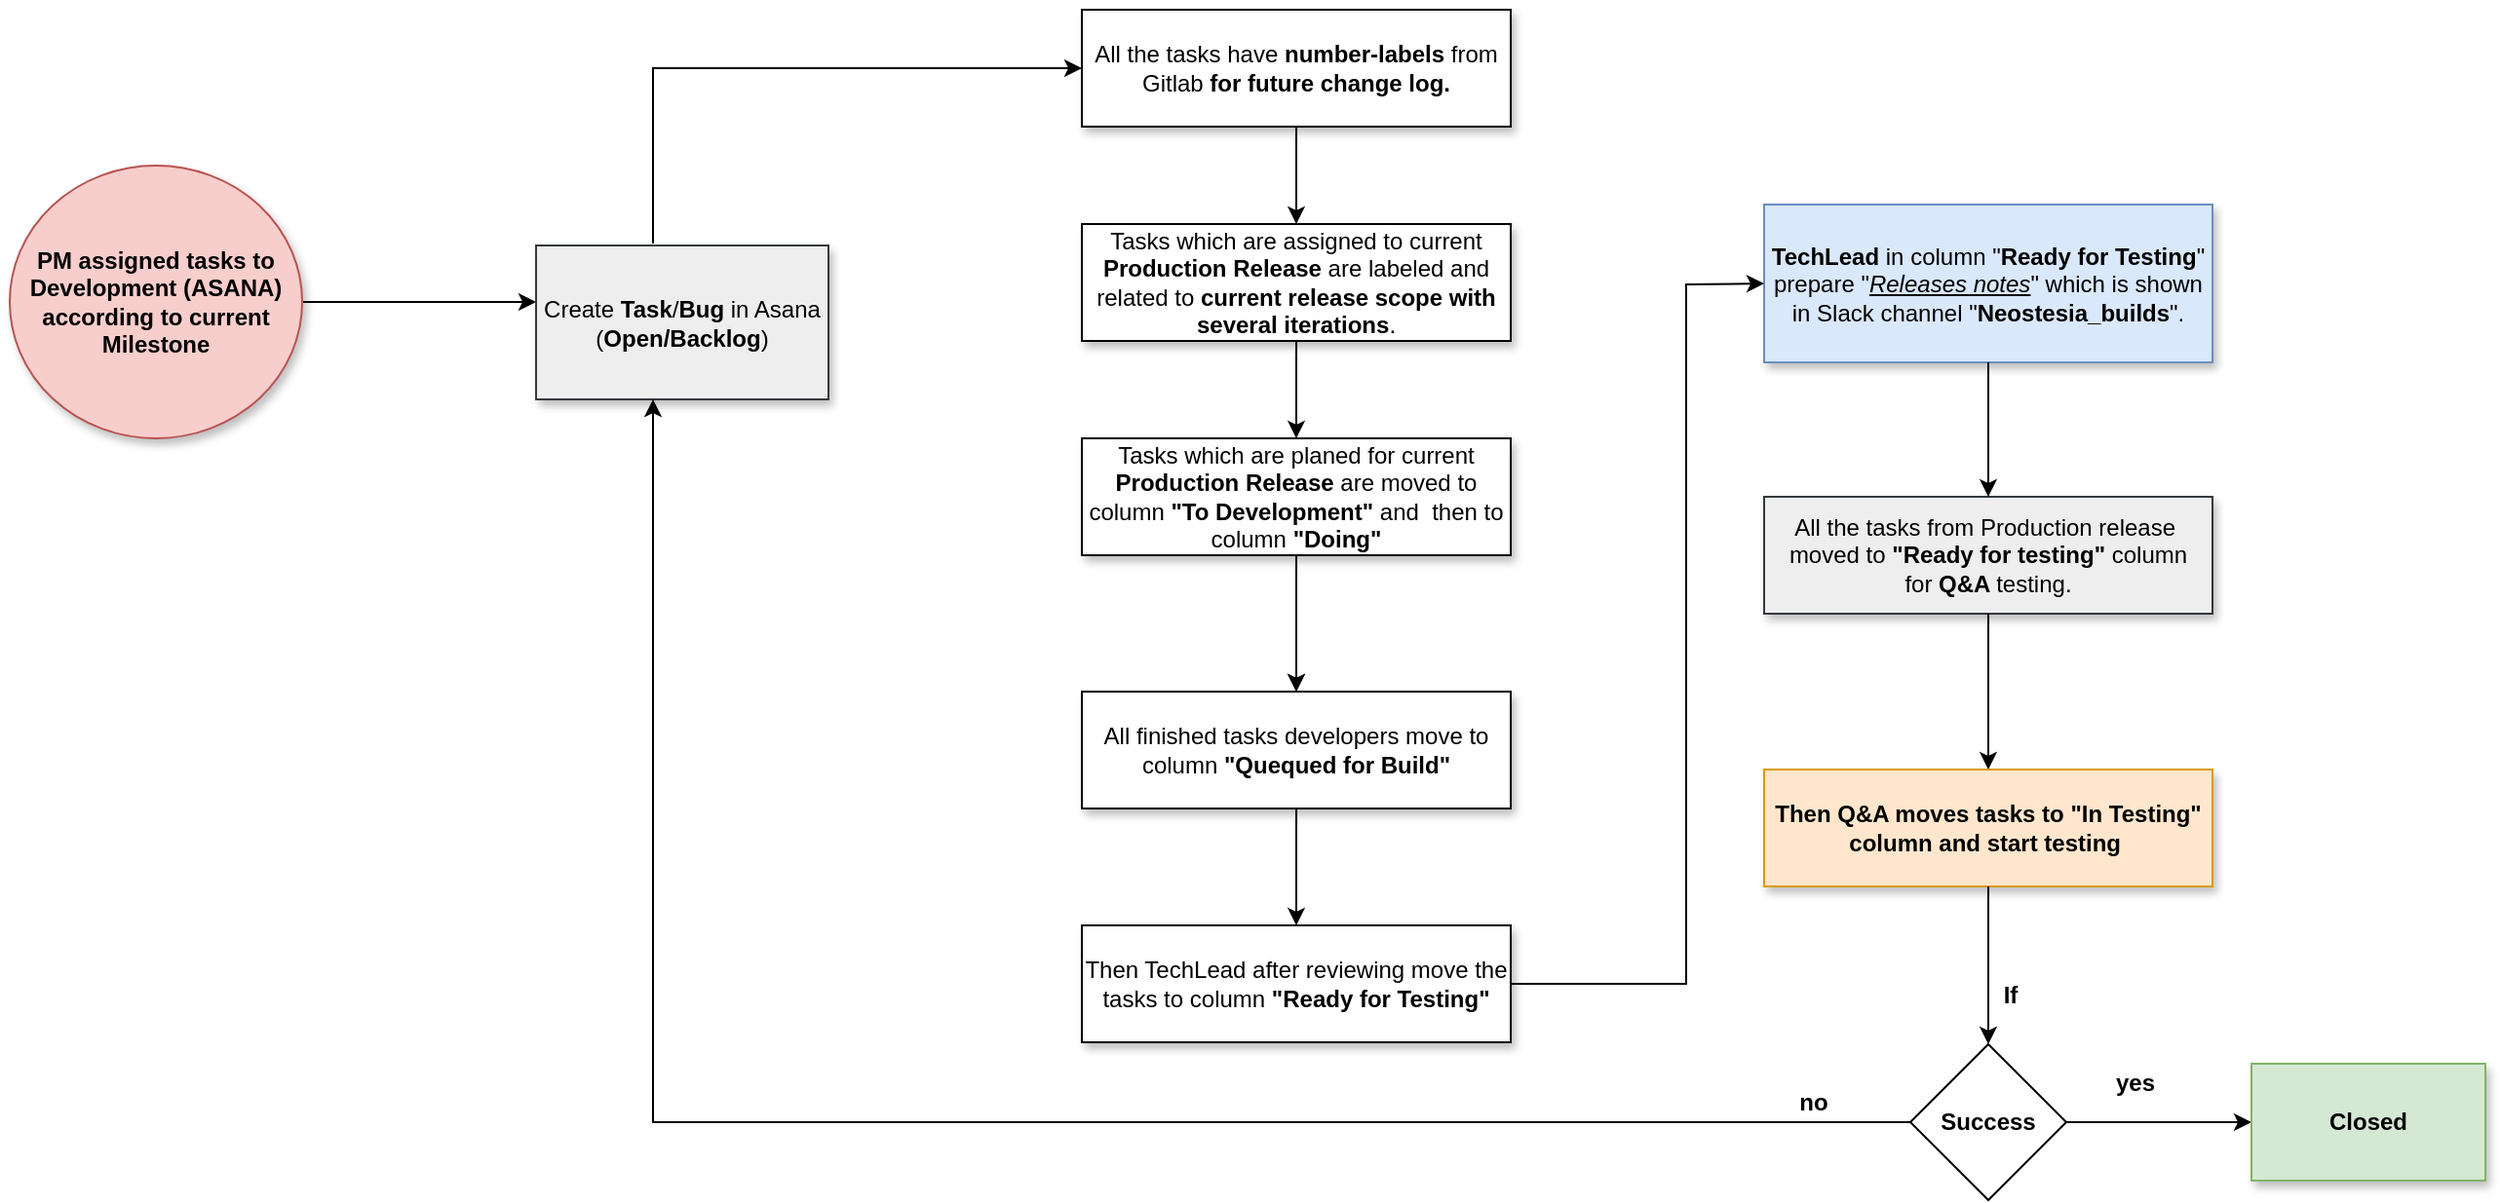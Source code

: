 <mxfile version="21.6.9" type="github">
  <diagram id="6IpWRTOvNhz4fQDFHxwE" name="Page-1">
    <mxGraphModel dx="1048" dy="595" grid="1" gridSize="10" guides="0" tooltips="1" connect="1" arrows="1" fold="1" page="1" pageScale="1" pageWidth="850" pageHeight="1100" math="0" shadow="0">
      <root>
        <mxCell id="0" />
        <mxCell id="1" parent="0" />
        <mxCell id="fXu-zx2hqorw0dzWZYp2-54" value="&lt;br&gt;" style="endArrow=classic;html=1;rounded=0;entryX=0;entryY=0.5;entryDx=0;entryDy=0;exitX=1;exitY=0.5;exitDx=0;exitDy=0;startArrow=none;" parent="1" edge="1">
          <mxGeometry width="50" height="50" relative="1" as="geometry">
            <mxPoint x="890.0" y="590" as="sourcePoint" />
            <mxPoint x="1010" y="590" as="targetPoint" />
          </mxGeometry>
        </mxCell>
        <mxCell id="fXu-zx2hqorw0dzWZYp2-78" value="&lt;b&gt;PM assigned tasks to Development (ASANA) according to current Milestone&lt;/b&gt;" style="ellipse;whiteSpace=wrap;html=1;fillColor=#f8cecc;strokeColor=#b85450;shadow=1;" parent="1" vertex="1">
          <mxGeometry x="740" y="520" width="150" height="140" as="geometry" />
        </mxCell>
        <mxCell id="fXu-zx2hqorw0dzWZYp2-85" value="Create &lt;b&gt;Task&lt;/b&gt;/&lt;b&gt;Bug &lt;/b&gt;in Asana (&lt;b&gt;Open/Backlog&lt;/b&gt;)" style="rounded=0;whiteSpace=wrap;html=1;fillColor=#eeeeee;strokeColor=#36393d;shadow=1;" parent="1" vertex="1">
          <mxGeometry x="1010" y="561" width="150" height="79" as="geometry" />
        </mxCell>
        <mxCell id="fXu-zx2hqorw0dzWZYp2-95" value="&lt;b&gt;TechLead &lt;/b&gt;in column &quot;&lt;b&gt;Ready for Testing&lt;/b&gt;&quot; prepare &quot;&lt;i&gt;&lt;u&gt;Releases notes&lt;/u&gt;&lt;/i&gt;&quot; which is shown in Slack channel &quot;&lt;b&gt;Neostesia_builds&lt;/b&gt;&quot;." style="rounded=0;whiteSpace=wrap;html=1;fillColor=#dae8fc;strokeColor=#6c8ebf;shadow=1;" parent="1" vertex="1">
          <mxGeometry x="1640" y="540" width="230" height="81" as="geometry" />
        </mxCell>
        <mxCell id="fXu-zx2hqorw0dzWZYp2-99" value="All the tasks from Production release&amp;nbsp; moved to&lt;b&gt; &quot;Ready for testing&quot;&lt;/b&gt;&amp;nbsp;column for&amp;nbsp;&lt;b&gt;Q&amp;amp;A &lt;/b&gt;testing." style="rounded=0;whiteSpace=wrap;html=1;fillColor=#eeeeee;strokeColor=#36393d;shadow=1;" parent="1" vertex="1">
          <mxGeometry x="1640" y="690" width="230" height="60" as="geometry" />
        </mxCell>
        <mxCell id="fXu-zx2hqorw0dzWZYp2-103" value="" style="endArrow=classic;html=1;rounded=0;exitX=0.5;exitY=1;exitDx=0;exitDy=0;entryX=0.5;entryY=0;entryDx=0;entryDy=0;" parent="1" source="fXu-zx2hqorw0dzWZYp2-95" target="fXu-zx2hqorw0dzWZYp2-99" edge="1">
          <mxGeometry width="50" height="50" relative="1" as="geometry">
            <mxPoint x="1750" y="620" as="sourcePoint" />
            <mxPoint x="1750" y="690" as="targetPoint" />
          </mxGeometry>
        </mxCell>
        <mxCell id="fXu-zx2hqorw0dzWZYp2-105" value="&lt;b&gt;Success&lt;/b&gt;" style="rhombus;whiteSpace=wrap;html=1;" parent="1" vertex="1">
          <mxGeometry x="1715" y="971" width="80" height="80" as="geometry" />
        </mxCell>
        <mxCell id="fXu-zx2hqorw0dzWZYp2-106" value="" style="endArrow=classic;html=1;rounded=0;exitX=0.5;exitY=1;exitDx=0;exitDy=0;" parent="1" source="fXu-zx2hqorw0dzWZYp2-99" edge="1">
          <mxGeometry width="50" height="50" relative="1" as="geometry">
            <mxPoint x="1390" y="711" as="sourcePoint" />
            <mxPoint x="1755" y="830" as="targetPoint" />
          </mxGeometry>
        </mxCell>
        <mxCell id="fXu-zx2hqorw0dzWZYp2-108" value="&lt;b&gt;If&lt;/b&gt;" style="text;html=1;align=center;verticalAlign=middle;resizable=0;points=[];autosize=1;strokeColor=none;fillColor=none;" parent="1" vertex="1">
          <mxGeometry x="1756" y="936" width="20" height="20" as="geometry" />
        </mxCell>
        <mxCell id="fXu-zx2hqorw0dzWZYp2-109" value="" style="endArrow=classic;html=1;rounded=0;exitX=1;exitY=0.5;exitDx=0;exitDy=0;" parent="1" source="fXu-zx2hqorw0dzWZYp2-105" target="fXu-zx2hqorw0dzWZYp2-110" edge="1">
          <mxGeometry width="50" height="50" relative="1" as="geometry">
            <mxPoint x="1390" y="711" as="sourcePoint" />
            <mxPoint x="1890" y="1011" as="targetPoint" />
          </mxGeometry>
        </mxCell>
        <mxCell id="fXu-zx2hqorw0dzWZYp2-110" value="&lt;b&gt;Closed&lt;/b&gt;" style="rounded=0;whiteSpace=wrap;html=1;fillColor=#d5e8d4;strokeColor=#82b366;shadow=1;" parent="1" vertex="1">
          <mxGeometry x="1890" y="981" width="120" height="60" as="geometry" />
        </mxCell>
        <mxCell id="fXu-zx2hqorw0dzWZYp2-111" value="&lt;b&gt;yes&lt;/b&gt;" style="text;html=1;align=center;verticalAlign=middle;resizable=0;points=[];autosize=1;strokeColor=none;fillColor=none;" parent="1" vertex="1">
          <mxGeometry x="1810" y="981" width="40" height="20" as="geometry" />
        </mxCell>
        <mxCell id="fXu-zx2hqorw0dzWZYp2-112" value="" style="endArrow=classic;html=1;rounded=0;exitX=0;exitY=0.5;exitDx=0;exitDy=0;" parent="1" source="fXu-zx2hqorw0dzWZYp2-105" edge="1">
          <mxGeometry width="50" height="50" relative="1" as="geometry">
            <mxPoint x="1410" y="711" as="sourcePoint" />
            <mxPoint x="1070" y="640" as="targetPoint" />
            <Array as="points">
              <mxPoint x="1070" y="1011" />
            </Array>
          </mxGeometry>
        </mxCell>
        <mxCell id="fXu-zx2hqorw0dzWZYp2-113" value="&lt;b&gt;no&lt;/b&gt;" style="text;html=1;align=center;verticalAlign=middle;resizable=0;points=[];autosize=1;strokeColor=none;fillColor=none;" parent="1" vertex="1">
          <mxGeometry x="1650" y="991" width="30" height="20" as="geometry" />
        </mxCell>
        <mxCell id="dabtLC075DSBV3i54uBR-6" value="&lt;b&gt;Then Q&amp;amp;A moves tasks to &quot;In Testing&quot; column and start testing&amp;nbsp;&lt;/b&gt;" style="rounded=0;whiteSpace=wrap;html=1;fillColor=#ffe6cc;strokeColor=#d79b00;shadow=1;" parent="1" vertex="1">
          <mxGeometry x="1640" y="830" width="230" height="60" as="geometry" />
        </mxCell>
        <mxCell id="dabtLC075DSBV3i54uBR-7" value="" style="endArrow=classic;html=1;rounded=0;exitX=0.5;exitY=1;exitDx=0;exitDy=0;" parent="1" source="dabtLC075DSBV3i54uBR-6" target="fXu-zx2hqorw0dzWZYp2-105" edge="1">
          <mxGeometry width="50" height="50" relative="1" as="geometry">
            <mxPoint x="2010" y="860" as="sourcePoint" />
            <mxPoint x="2060" y="810" as="targetPoint" />
          </mxGeometry>
        </mxCell>
        <mxCell id="fvH_zeYFrna17FUwJxqy-1" value="" style="endArrow=classic;html=1;rounded=0;entryX=0;entryY=0.5;entryDx=0;entryDy=0;" parent="1" target="fvH_zeYFrna17FUwJxqy-3" edge="1">
          <mxGeometry width="50" height="50" relative="1" as="geometry">
            <mxPoint x="1070" y="560" as="sourcePoint" />
            <mxPoint x="1250" y="470" as="targetPoint" />
            <Array as="points">
              <mxPoint x="1070" y="470" />
            </Array>
          </mxGeometry>
        </mxCell>
        <mxCell id="fvH_zeYFrna17FUwJxqy-2" value="Tasks which are assigned to current &lt;b&gt;Production Release&lt;/b&gt; are labeled and related to&amp;nbsp;&lt;b&gt;current release scope with several iterations&lt;/b&gt;." style="rounded=0;whiteSpace=wrap;html=1;shadow=1;" parent="1" vertex="1">
          <mxGeometry x="1290" y="550" width="220" height="60" as="geometry" />
        </mxCell>
        <mxCell id="fvH_zeYFrna17FUwJxqy-3" value="All the tasks have &lt;b&gt;number-labels&lt;/b&gt; from Gitlab&lt;b&gt; for future change log.&lt;/b&gt;" style="rounded=0;whiteSpace=wrap;html=1;shadow=1;" parent="1" vertex="1">
          <mxGeometry x="1290" y="440" width="220" height="60" as="geometry" />
        </mxCell>
        <mxCell id="fvH_zeYFrna17FUwJxqy-4" value="" style="endArrow=classic;html=1;rounded=0;exitX=0.5;exitY=1;exitDx=0;exitDy=0;entryX=0.5;entryY=0;entryDx=0;entryDy=0;" parent="1" source="fvH_zeYFrna17FUwJxqy-3" target="fvH_zeYFrna17FUwJxqy-2" edge="1">
          <mxGeometry width="50" height="50" relative="1" as="geometry">
            <mxPoint x="1490" y="590" as="sourcePoint" />
            <mxPoint x="1540" y="540" as="targetPoint" />
          </mxGeometry>
        </mxCell>
        <mxCell id="4T8iNOgLFG1gEuXhhGpZ-2" value="" style="edgeStyle=orthogonalEdgeStyle;rounded=0;orthogonalLoop=1;jettySize=auto;html=1;" edge="1" parent="1" source="fvH_zeYFrna17FUwJxqy-5" target="4T8iNOgLFG1gEuXhhGpZ-1">
          <mxGeometry relative="1" as="geometry" />
        </mxCell>
        <mxCell id="fvH_zeYFrna17FUwJxqy-5" value="Tasks which are planed for current &lt;b&gt;Production Release&lt;/b&gt; are moved to column&lt;b&gt; &quot;To Development&quot; &lt;/b&gt;and&amp;nbsp; then to column&lt;b&gt; &quot;Doing&quot;&lt;/b&gt;" style="rounded=0;whiteSpace=wrap;html=1;shadow=1;" parent="1" vertex="1">
          <mxGeometry x="1290" y="660" width="220" height="60" as="geometry" />
        </mxCell>
        <mxCell id="fvH_zeYFrna17FUwJxqy-6" value="" style="endArrow=classic;html=1;rounded=0;exitX=0.5;exitY=1;exitDx=0;exitDy=0;entryX=0.5;entryY=0;entryDx=0;entryDy=0;" parent="1" source="fvH_zeYFrna17FUwJxqy-2" target="fvH_zeYFrna17FUwJxqy-5" edge="1">
          <mxGeometry width="50" height="50" relative="1" as="geometry">
            <mxPoint x="1530" y="810" as="sourcePoint" />
            <mxPoint x="1580" y="760" as="targetPoint" />
          </mxGeometry>
        </mxCell>
        <mxCell id="fvH_zeYFrna17FUwJxqy-8" value="Then TechLead after reviewing move the tasks to column &lt;b&gt;&quot;Ready for Testing&quot;&lt;/b&gt;" style="rounded=0;whiteSpace=wrap;html=1;shadow=1;" parent="1" vertex="1">
          <mxGeometry x="1290" y="910" width="220" height="60" as="geometry" />
        </mxCell>
        <mxCell id="fvH_zeYFrna17FUwJxqy-9" value="" style="endArrow=classic;html=1;rounded=0;exitX=0.5;exitY=1;exitDx=0;exitDy=0;entryX=0.5;entryY=0;entryDx=0;entryDy=0;" parent="1" source="fvH_zeYFrna17FUwJxqy-5" target="4T8iNOgLFG1gEuXhhGpZ-1" edge="1">
          <mxGeometry width="50" height="50" relative="1" as="geometry">
            <mxPoint x="1450" y="920" as="sourcePoint" />
            <mxPoint x="1400" y="760" as="targetPoint" />
          </mxGeometry>
        </mxCell>
        <mxCell id="fvH_zeYFrna17FUwJxqy-10" value="" style="endArrow=classic;html=1;rounded=0;entryX=0;entryY=0.5;entryDx=0;entryDy=0;exitX=1;exitY=0.5;exitDx=0;exitDy=0;" parent="1" source="fvH_zeYFrna17FUwJxqy-8" target="fXu-zx2hqorw0dzWZYp2-95" edge="1">
          <mxGeometry width="50" height="50" relative="1" as="geometry">
            <mxPoint x="1600" y="850" as="sourcePoint" />
            <mxPoint x="1590" y="760" as="targetPoint" />
            <Array as="points">
              <mxPoint x="1600" y="940" />
              <mxPoint x="1600" y="800" />
              <mxPoint x="1600" y="581" />
            </Array>
          </mxGeometry>
        </mxCell>
        <mxCell id="4T8iNOgLFG1gEuXhhGpZ-1" value="All finished tasks developers move to column &lt;b&gt;&quot;Quequed for Build&quot;&lt;/b&gt;" style="rounded=0;whiteSpace=wrap;html=1;shadow=1;" vertex="1" parent="1">
          <mxGeometry x="1290" y="790" width="220" height="60" as="geometry" />
        </mxCell>
        <mxCell id="4T8iNOgLFG1gEuXhhGpZ-3" value="" style="endArrow=classic;html=1;rounded=0;exitX=0.5;exitY=1;exitDx=0;exitDy=0;" edge="1" parent="1" source="4T8iNOgLFG1gEuXhhGpZ-1" target="fvH_zeYFrna17FUwJxqy-8">
          <mxGeometry width="50" height="50" relative="1" as="geometry">
            <mxPoint x="1410" y="730" as="sourcePoint" />
            <mxPoint x="1410" y="800" as="targetPoint" />
          </mxGeometry>
        </mxCell>
      </root>
    </mxGraphModel>
  </diagram>
</mxfile>
